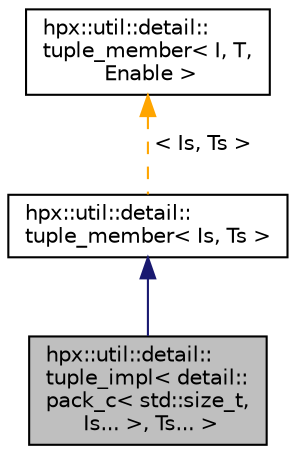 digraph "hpx::util::detail::tuple_impl&lt; detail::pack_c&lt; std::size_t, Is... &gt;, Ts... &gt;"
{
  edge [fontname="Helvetica",fontsize="10",labelfontname="Helvetica",labelfontsize="10"];
  node [fontname="Helvetica",fontsize="10",shape=record];
  Node3 [label="hpx::util::detail::\ltuple_impl\< detail::\lpack_c\< std::size_t,\l Is... \>, Ts... \>",height=0.2,width=0.4,color="black", fillcolor="grey75", style="filled", fontcolor="black"];
  Node4 -> Node3 [dir="back",color="midnightblue",fontsize="10",style="solid",fontname="Helvetica"];
  Node4 [label="hpx::util::detail::\ltuple_member\< Is, Ts \>",height=0.2,width=0.4,color="black", fillcolor="white", style="filled",URL="$d8/d23/structhpx_1_1util_1_1detail_1_1tuple__member.html"];
  Node5 -> Node4 [dir="back",color="orange",fontsize="10",style="dashed",label=" \< Is, Ts \>" ,fontname="Helvetica"];
  Node5 [label="hpx::util::detail::\ltuple_member\< I, T,\l Enable \>",height=0.2,width=0.4,color="black", fillcolor="white", style="filled",URL="$d8/d23/structhpx_1_1util_1_1detail_1_1tuple__member.html"];
}
